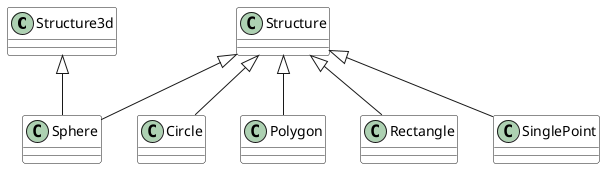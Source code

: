 @startuml

class Structure3d #fff {
}

class Structure #fff {
}

class Sphere #fff {
}

class Circle #fff {
}

class Polygon #fff {
}

class Rectangle #fff {
}

class SinglePoint #fff {
}

Structure3d <|-- Sphere
Structure <|-- Sphere
Structure <|-- Circle
Structure <|-- Polygon
Structure <|-- Rectangle
Structure <|-- SinglePoint

@enduml